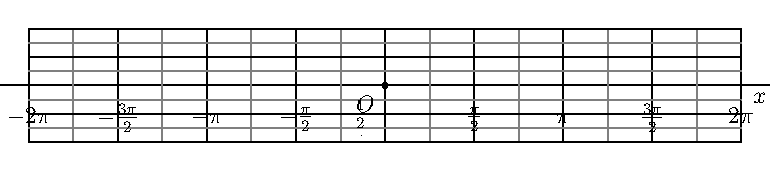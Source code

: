import graph;

// public real xunit=1cm,yunit=1cm;

void graphicrules(picture pic=currentpicture, string prefix=defaultfilename, real unit=1cm,
                  real xunit=unit != 0 ? unit : 0,
                  real yunit=unit != 0 ? unit : 0,
                  real xmin, real xmax, real ymin, real ymax)
{
  xlimits(xmin, xmax);
  ylimits(ymin, ymax);
  unitsize(1cm);
}

struct rational
{
  int p;
  int q;
  real ep=1/10^5;
};

rational operator init() {return new rational;}

rational rational(real x, real ep=1/10^5)
{
  rational orat;
  int q=1;
  while (abs(round(q*x)-q*x)>ep)
    {
      ++q;
    }
  orat.p=round(q*x);
  orat.q=q;
  orat.ep=ep;
  return orat;
}

int pgcd(int a, int b)
{
  int a_=abs(a), b_=abs(b), r=a_;
  if (b_>a_) {a_=b_; b_=r; r=a_;}
  while (r>0)
    {
      r=a_%b_;
      a_=b_;
      b_=r;
    }
  return a_;
}

string texfrac(int p, int q,
               string factor="",
               bool signin=false, bool factorin=true,
               bool displaystyle=false,
               bool zero=true)
{
  if (p==0) return (zero ? "$0$" : "");
  string disp= displaystyle ? "$\displaystyle " : "$";
  int pgcd=pgcd(p,q);
  int num= round(p/pgcd), den= round(q/pgcd);
  string nums;
  if (num==1)
    if (factor=="" || (!factorin && (den !=1))) nums="1"; else nums="";
  else
    if (num==-1)
      if (factor=="" || (!factorin && (den !=1))) nums="-1"; else nums="-";
    else nums= (string) num;
  if (den==1) return "$" + nums + factor + "$";
  else
    {
      string dens= (den==1) ? "" : (string) den;
      if (signin || num>0)
        if (factorin)
          return disp + "\frac{" + nums + factor + "}{" + (string) dens + "}$";
        else
          return disp + "\frac{" + nums + "}{" + (string) dens + "}"+ factor + "$";
      else
        {
          if (num==-1)
            if (factor=="" || !factorin) nums="1"; else nums="";
          else nums=(string)(abs(num));
          if (factorin)
            return disp + "-\frac{" + nums + factor + "}{" + (string) dens + "}$";
          else
            return disp + "-\frac{" + nums + "}{" + (string) dens + "}"+ factor + "$";
        }
    }
}

string texfrac(rational x,
               string factor="",
               bool signin=false, bool factorin=true,
               bool displaystyle=false,
               bool zero=true)
{
  return texfrac(x.p, x.q, factor, signin, factorin, displaystyle, zero);
}

ticklabel labelfrac(real ep=1/10^5, real factor=1.0,
                    string symbol="",
                    bool signin=false, bool symbolin=true,
                    bool displaystyle=false,
                    bool zero=true)
{
  return new string(real x)
    {
      return texfrac(rational(x/factor), symbol, signin, symbolin, displaystyle, zero);
    };
}

ticklabel labelfrac=labelfrac();

void grid(picture pic=currentpicture,
          real xmin=pic.userMin().x, real xmax=pic.userMax().x,
          real ymin=pic.userMin().y, real ymax=pic.userMax().y,
          real xStep=1, real xstep=.5,
          real yStep=1, real ystep=.5,
          pen pTick=nullpen, pen ptick=grey, bool above=true)
{
  xaxis(pic, BottomTop, xmin, xmax, Ticks("%",extend=true,Step=xStep,step=xstep,pTick=pTick,ptick=ptick), above=above);
  yaxis(pic, LeftRight, ymin, ymax, Ticks("%",extend=true,Step=yStep,step=ystep,pTick=pTick,ptick=ptick), above=above);
}

void cartesianaxis(picture pic=currentpicture,
                   Label Lx=Label("$x$",align=S),
                   Label Ly=Label("$y$",align=W),
                   real xmin=pic.userMin().x, real xmax=pic.userMax().x,
                   real ymin=pic.userMin().y, real ymax=pic.userMax().y,
                   real extrawidth=1, real extraheight=extrawidth,
                   pen p=currentpen,
                   ticks xticks=Ticks("%",pTick=nullpen, ptick=grey),
                   ticks yticks=Ticks("%",pTick=nullpen, ptick=grey),
                   bool above=true,
                   arrowbar arrow=Arrow)
{
  extraheight= cm*extraheight/(2*pic.yunitsize);
  extrawidth = cm*extrawidth/(2*pic.xunitsize);
  yequals(pic, Lx, 0, xmin-extrawidth, xmax+extrawidth, p, above, arrow=arrow);
  yequals(pic, 0, xmin, xmax, p, xticks, above);
  xequals(pic, Ly, 0, ymin-extraheight, ymax+extraheight, p, above, arrow=arrow);
  xequals(pic, 0, ymin, ymax, p, yticks, above);
}

void labeloij(picture pic=currentpicture,
              Label Lo=Label("$O$",NoFill),
              Label Li=Label("$\vec{\imath}$",NoFill),
              Label Lj=Label("$\vec{\jmath}$",NoFill),
              pair diro=SW, pair diri=S, pair dirj=W,
              pen p=scale(2)*currentpen,
              filltype filltype=NoFill, arrowbar arrow=Arrow(2mm))
{
  if (Lo.filltype==NoFill) Lo.filltype=filltype;
  if (Li.filltype==NoFill) Li.filltype=filltype;
  if (Lj.filltype==NoFill) Lj.filltype=filltype;
  labelx(pic, Lo, 0, diro, p);
  draw(pic, Li, (0,0)--(1,0), diri, p, arrow);
  draw(pic, Lj, (0,0)--(0,1), dirj, p, arrow);
  dot(pic, (0,0), dotsize(p)+p);
}

void labeloIJ(picture pic=currentpicture,
              Label Lo=Label("$O$",NoFill),
              Label LI=Label("$I$",NoFill),
              Label LJ=Label("$J$",NoFill),
              pair diro=SW, pair dirI=S, pair dirJ=W,
              pen p=currentpen,
              filltype filltype=NoFill, arrowbar arrow=Arrow)
{
  if (Lo.filltype==NoFill) Lo.filltype=filltype;
  if (LI.filltype==NoFill) LI.filltype=filltype;
  if (LJ.filltype==NoFill) LJ.filltype=filltype;
  labelx(pic, LI, 1, dirI, p);
  labely(pic, LJ, 1, dirJ, p);
  labelx(pic, Lo, 0, diro, p);
  dot(pic, (0,0), dotsize(p)+p);
}

graphicrules(xunit=1cm, yunit=3cm,
             xmin=-2pi, xmax=2pi, ymin=-1, ymax=1);
grid(xStep=pi/2, xstep=pi/4, yStep=.5, ystep=.25);
cartesianaxis(xticks=Ticks(Label(UnFill),labelfrac(factor=pi,symbol="\pi",symbolin=true, zero=false),Step=pi/2, step=pi/4, ptick=grey),
              yticks=Ticks(Label(UnFill),labelfrac(zero=false),Step=.5,step=.25, ptick=grey), arrow=None);
dot("$O$",(0,0),2SW);